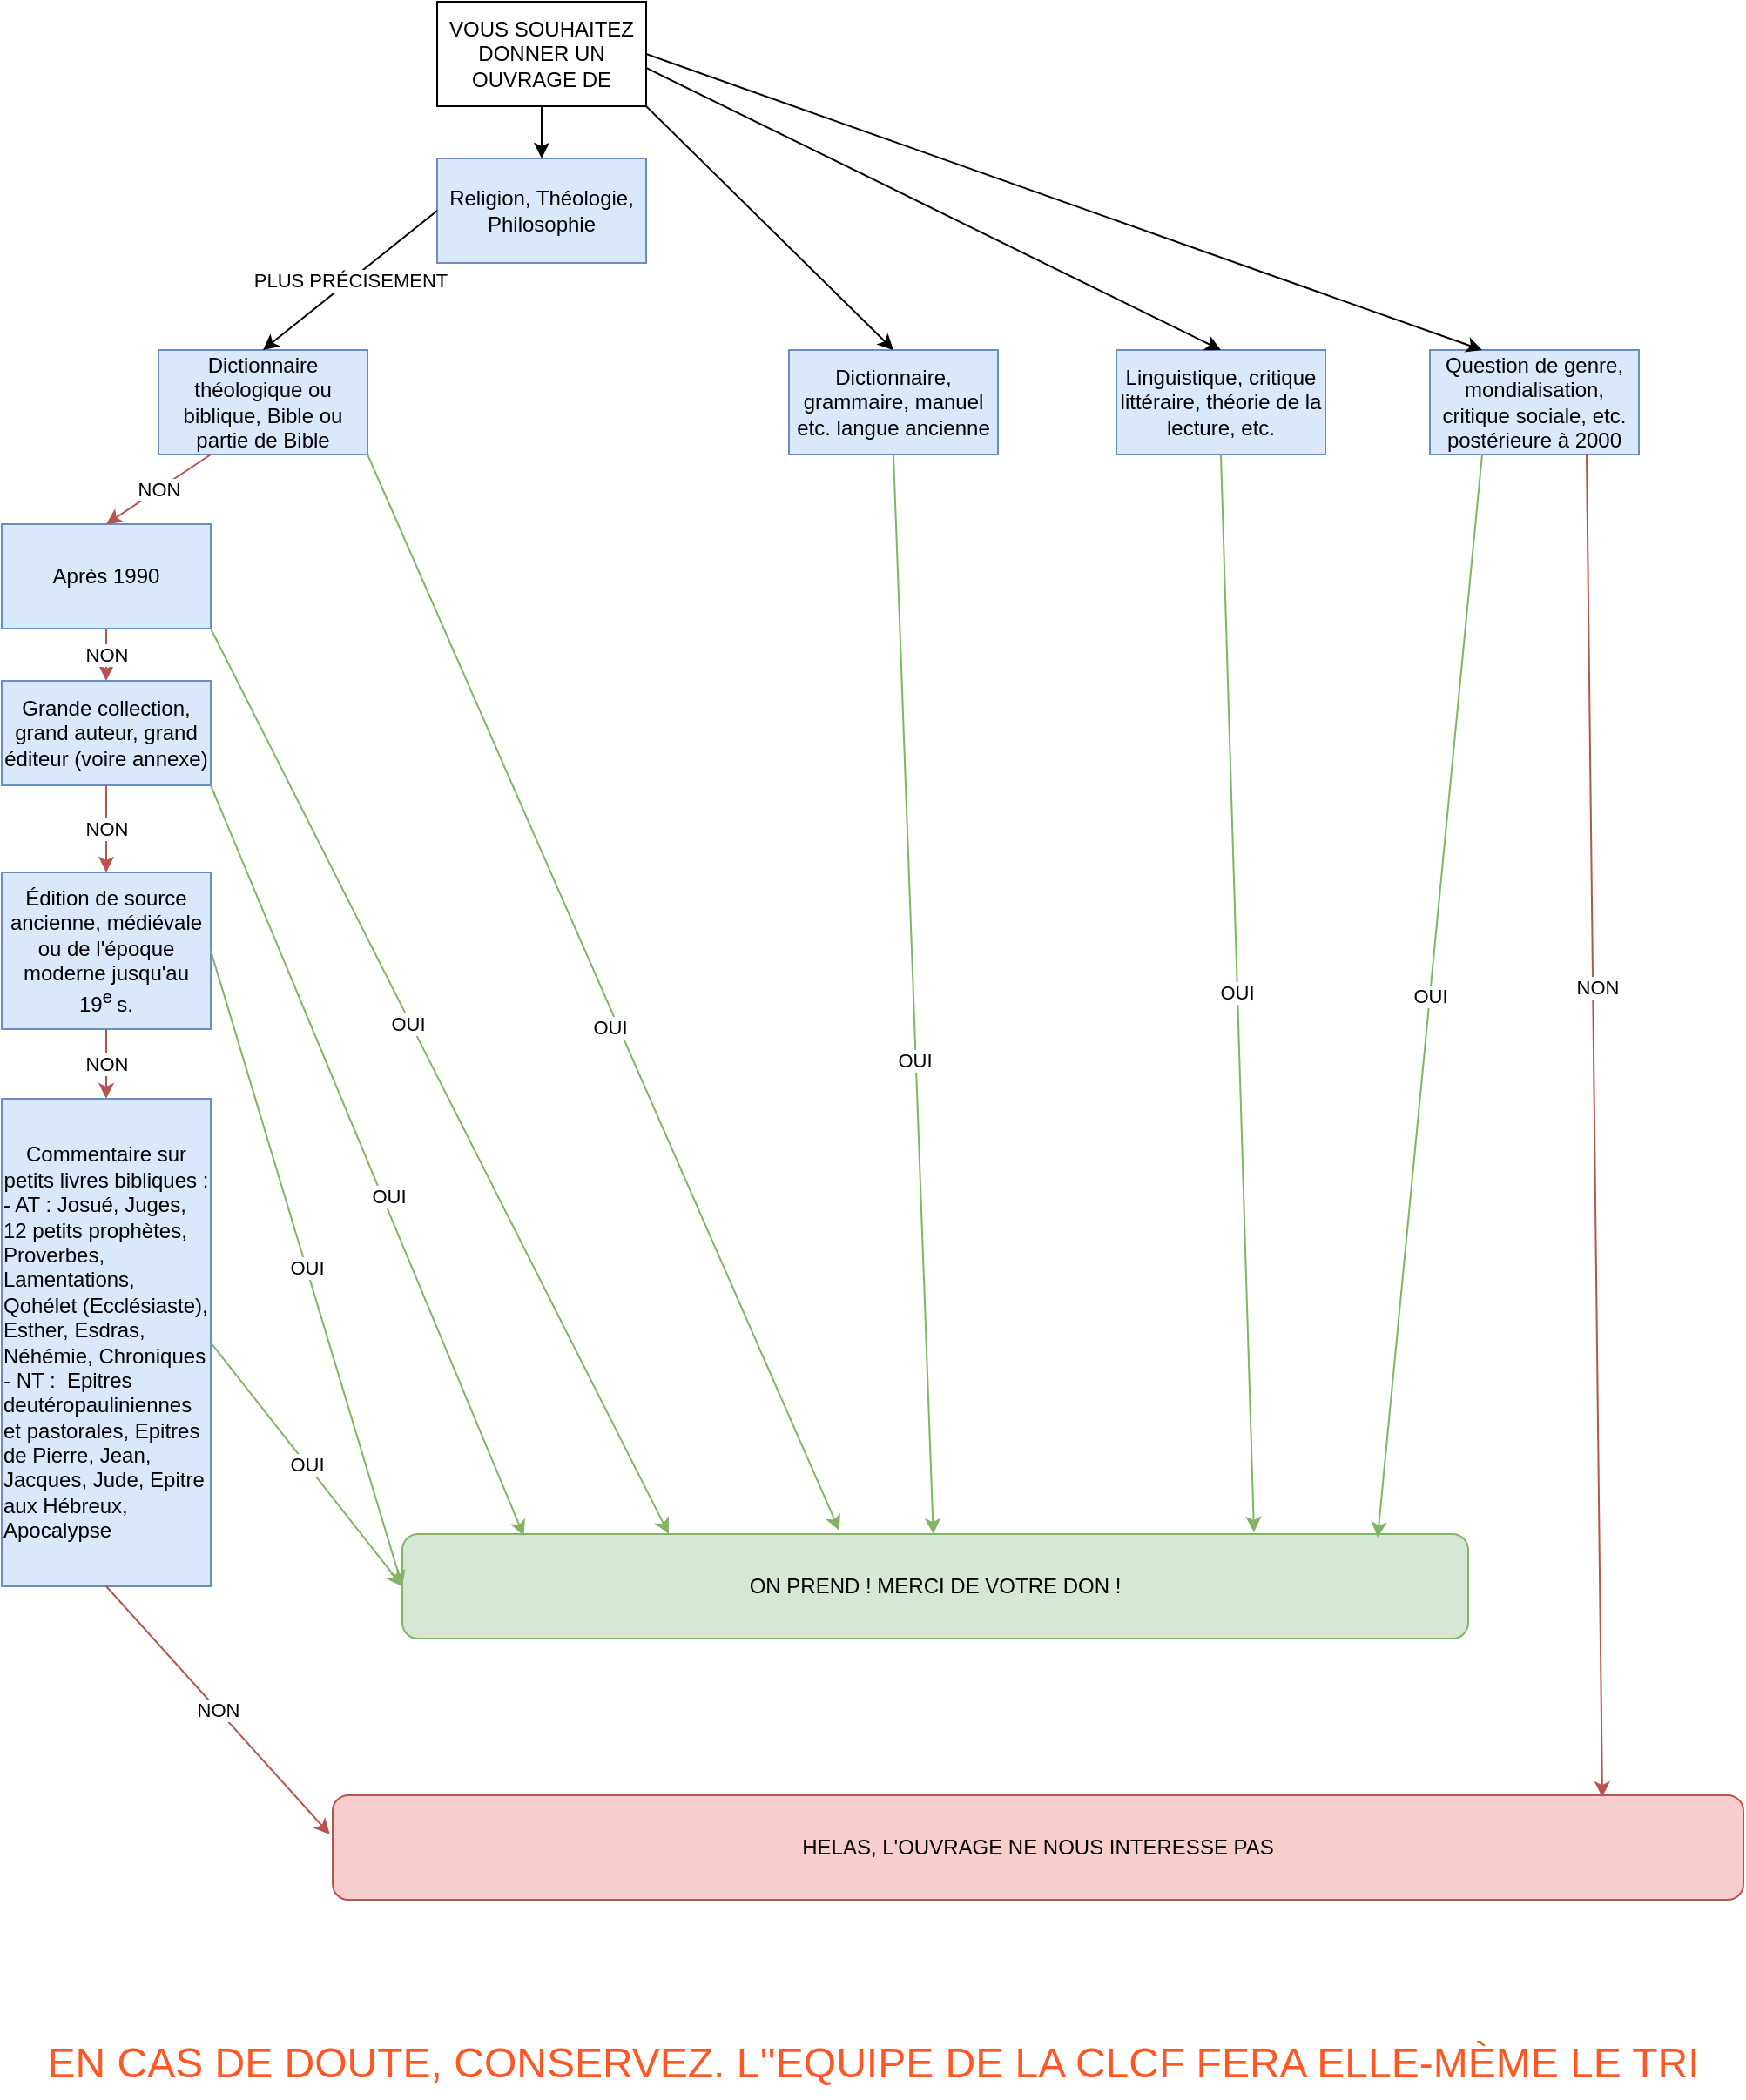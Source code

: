 <mxfile version="20.3.0" type="device"><diagram id="FwwWIhmxHDIb-p1l-208" name="Page-1"><mxGraphModel dx="1102" dy="1867" grid="1" gridSize="10" guides="1" tooltips="1" connect="1" arrows="1" fold="1" page="1" pageScale="1" pageWidth="827" pageHeight="1169" math="0" shadow="0"><root><mxCell id="0"/><mxCell id="1" parent="0"/><mxCell id="Mtx2pcMWSbYzW4zrzwhU-7" value="&lt;font color=&quot;#ff5724&quot; style=&quot;font-size: 24px;&quot;&gt;EN CAS DE DOUTE, CONSERVEZ. L''EQUIPE DE LA CLCF FERA ELLE-MÈME LE TRI&lt;/font&gt;" style="text;html=1;resizable=0;autosize=1;align=center;verticalAlign=middle;points=[];fillColor=none;strokeColor=none;rounded=0;" parent="1" vertex="1"><mxGeometry x="75" y="1004" width="970" height="40" as="geometry"/></mxCell><mxCell id="SZbIg7W43rer-kzh0786-1" value="" style="group" vertex="1" connectable="0" parent="1"><mxGeometry x="60" y="-160" width="1000" height="1090" as="geometry"/></mxCell><mxCell id="Hj8yWjVZ768CJaZtCKZp-1" value="Religion, Théologie, Philosophie" style="rounded=0;whiteSpace=wrap;html=1;fillColor=#dae8fc;strokeColor=#6c8ebf;" parent="SZbIg7W43rer-kzh0786-1" vertex="1"><mxGeometry x="250" y="90" width="120" height="60" as="geometry"/></mxCell><mxCell id="K8W7c9i2LGNq1Aknsya9-3" value="Dictionnaire, grammaire, manuel etc. langue ancienne" style="rounded=0;whiteSpace=wrap;html=1;fillColor=#dae8fc;strokeColor=#6c8ebf;" parent="SZbIg7W43rer-kzh0786-1" vertex="1"><mxGeometry x="452" y="200" width="120" height="60" as="geometry"/></mxCell><mxCell id="K8W7c9i2LGNq1Aknsya9-4" value="ON PREND ! MERCI DE VOTRE DON !" style="rounded=1;whiteSpace=wrap;html=1;fillColor=#d5e8d4;strokeColor=#82b366;" parent="SZbIg7W43rer-kzh0786-1" vertex="1"><mxGeometry x="230" y="880" width="612" height="60" as="geometry"/></mxCell><mxCell id="K8W7c9i2LGNq1Aknsya9-5" value="" style="endArrow=classic;html=1;rounded=0;exitX=0.5;exitY=1;exitDx=0;exitDy=0;fillColor=#d5e8d4;strokeColor=#82b366;" parent="SZbIg7W43rer-kzh0786-1" source="K8W7c9i2LGNq1Aknsya9-3" target="K8W7c9i2LGNq1Aknsya9-4" edge="1"><mxGeometry width="50" height="50" relative="1" as="geometry"><mxPoint x="330" y="440" as="sourcePoint"/><mxPoint x="380" y="390" as="targetPoint"/></mxGeometry></mxCell><mxCell id="K8W7c9i2LGNq1Aknsya9-6" value="OUI" style="edgeLabel;html=1;align=center;verticalAlign=middle;resizable=0;points=[];" parent="K8W7c9i2LGNq1Aknsya9-5" vertex="1" connectable="0"><mxGeometry x="0.122" y="-2" relative="1" as="geometry"><mxPoint x="1" as="offset"/></mxGeometry></mxCell><mxCell id="K8W7c9i2LGNq1Aknsya9-8" value="Dictionnaire théologique ou biblique, Bible ou partie de Bible" style="rounded=0;whiteSpace=wrap;html=1;fillColor=#dae8fc;strokeColor=#6c8ebf;" parent="SZbIg7W43rer-kzh0786-1" vertex="1"><mxGeometry x="90" y="200" width="120" height="60" as="geometry"/></mxCell><mxCell id="K8W7c9i2LGNq1Aknsya9-9" value="" style="endArrow=classic;html=1;rounded=0;entryX=0.41;entryY=-0.033;entryDx=0;entryDy=0;entryPerimeter=0;exitX=1;exitY=1;exitDx=0;exitDy=0;fillColor=#d5e8d4;strokeColor=#82b366;" parent="SZbIg7W43rer-kzh0786-1" source="K8W7c9i2LGNq1Aknsya9-8" target="K8W7c9i2LGNq1Aknsya9-4" edge="1"><mxGeometry width="50" height="50" relative="1" as="geometry"><mxPoint x="330" y="440" as="sourcePoint"/><mxPoint x="380" y="390" as="targetPoint"/></mxGeometry></mxCell><mxCell id="K8W7c9i2LGNq1Aknsya9-10" value="OUI" style="edgeLabel;html=1;align=center;verticalAlign=middle;resizable=0;points=[];" parent="K8W7c9i2LGNq1Aknsya9-9" vertex="1" connectable="0"><mxGeometry x="0.058" y="-5" relative="1" as="geometry"><mxPoint as="offset"/></mxGeometry></mxCell><mxCell id="K8W7c9i2LGNq1Aknsya9-21" style="edgeStyle=orthogonalEdgeStyle;rounded=0;orthogonalLoop=1;jettySize=auto;html=1;exitX=0.5;exitY=1;exitDx=0;exitDy=0;" parent="SZbIg7W43rer-kzh0786-1" source="K8W7c9i2LGNq1Aknsya9-11" edge="1"><mxGeometry relative="1" as="geometry"><mxPoint x="60" y="330" as="targetPoint"/></mxGeometry></mxCell><mxCell id="K8W7c9i2LGNq1Aknsya9-11" value="Après 1990" style="rounded=0;whiteSpace=wrap;html=1;fillColor=#dae8fc;strokeColor=#6c8ebf;" parent="SZbIg7W43rer-kzh0786-1" vertex="1"><mxGeometry y="300" width="120" height="60" as="geometry"/></mxCell><mxCell id="K8W7c9i2LGNq1Aknsya9-13" value="NON" style="endArrow=classic;html=1;rounded=0;entryX=0.5;entryY=0;entryDx=0;entryDy=0;exitX=0.25;exitY=1;exitDx=0;exitDy=0;fillColor=#f8cecc;strokeColor=#b85450;" parent="SZbIg7W43rer-kzh0786-1" source="K8W7c9i2LGNq1Aknsya9-8" target="K8W7c9i2LGNq1Aknsya9-11" edge="1"><mxGeometry width="50" height="50" relative="1" as="geometry"><mxPoint x="-40" y="330" as="sourcePoint"/><mxPoint x="10" y="280" as="targetPoint"/></mxGeometry></mxCell><mxCell id="K8W7c9i2LGNq1Aknsya9-14" value="" style="endArrow=classic;html=1;rounded=0;exitX=1;exitY=1;exitDx=0;exitDy=0;entryX=0.25;entryY=0;entryDx=0;entryDy=0;fillColor=#d5e8d4;strokeColor=#82b366;" parent="SZbIg7W43rer-kzh0786-1" source="K8W7c9i2LGNq1Aknsya9-11" target="K8W7c9i2LGNq1Aknsya9-4" edge="1"><mxGeometry width="50" height="50" relative="1" as="geometry"><mxPoint y="545" as="sourcePoint"/><mxPoint x="50" y="495" as="targetPoint"/></mxGeometry></mxCell><mxCell id="K8W7c9i2LGNq1Aknsya9-15" value="OUI" style="edgeLabel;html=1;align=center;verticalAlign=middle;resizable=0;points=[];" parent="K8W7c9i2LGNq1Aknsya9-14" vertex="1" connectable="0"><mxGeometry x="-0.134" y="-1" relative="1" as="geometry"><mxPoint y="1" as="offset"/></mxGeometry></mxCell><mxCell id="K8W7c9i2LGNq1Aknsya9-16" value="Grande collection, grand auteur, grand éditeur (voire annexe)" style="rounded=0;whiteSpace=wrap;html=1;fillColor=#dae8fc;strokeColor=#6c8ebf;" parent="SZbIg7W43rer-kzh0786-1" vertex="1"><mxGeometry y="390" width="120" height="60" as="geometry"/></mxCell><mxCell id="K8W7c9i2LGNq1Aknsya9-17" value="" style="endArrow=classic;html=1;rounded=0;entryX=0.114;entryY=0.017;entryDx=0;entryDy=0;entryPerimeter=0;exitX=1;exitY=1;exitDx=0;exitDy=0;fillColor=#d5e8d4;strokeColor=#82b366;" parent="SZbIg7W43rer-kzh0786-1" source="K8W7c9i2LGNq1Aknsya9-16" target="K8W7c9i2LGNq1Aknsya9-4" edge="1"><mxGeometry width="50" height="50" relative="1" as="geometry"><mxPoint x="330" y="440" as="sourcePoint"/><mxPoint x="380" y="390" as="targetPoint"/></mxGeometry></mxCell><mxCell id="K8W7c9i2LGNq1Aknsya9-18" value="OUI" style="edgeLabel;html=1;align=center;verticalAlign=middle;resizable=0;points=[];" parent="K8W7c9i2LGNq1Aknsya9-17" vertex="1" connectable="0"><mxGeometry x="0.1" y="3" relative="1" as="geometry"><mxPoint as="offset"/></mxGeometry></mxCell><mxCell id="K8W7c9i2LGNq1Aknsya9-19" value="NON" style="endArrow=classic;html=1;rounded=0;entryX=0.5;entryY=0;entryDx=0;entryDy=0;fillColor=#f8cecc;strokeColor=#b85450;" parent="SZbIg7W43rer-kzh0786-1" source="K8W7c9i2LGNq1Aknsya9-11" target="K8W7c9i2LGNq1Aknsya9-16" edge="1"><mxGeometry width="50" height="50" relative="1" as="geometry"><mxPoint x="330" y="440" as="sourcePoint"/><mxPoint x="380" y="390" as="targetPoint"/></mxGeometry></mxCell><mxCell id="K8W7c9i2LGNq1Aknsya9-22" value="Édition de source ancienne, médiévale ou de l'époque moderne jusqu'au 19&lt;sup&gt;e&amp;nbsp;&lt;/sup&gt;s. " style="rounded=0;whiteSpace=wrap;html=1;fillColor=#dae8fc;strokeColor=#6c8ebf;" parent="SZbIg7W43rer-kzh0786-1" vertex="1"><mxGeometry y="500" width="120" height="90" as="geometry"/></mxCell><mxCell id="K8W7c9i2LGNq1Aknsya9-23" value="NON" style="endArrow=classic;html=1;rounded=0;entryX=0.5;entryY=0;entryDx=0;entryDy=0;exitX=0.5;exitY=1;exitDx=0;exitDy=0;fillColor=#f8cecc;strokeColor=#b85450;" parent="SZbIg7W43rer-kzh0786-1" source="K8W7c9i2LGNq1Aknsya9-16" target="K8W7c9i2LGNq1Aknsya9-22" edge="1"><mxGeometry width="50" height="50" relative="1" as="geometry"><mxPoint x="330" y="480" as="sourcePoint"/><mxPoint x="380" y="430" as="targetPoint"/></mxGeometry></mxCell><mxCell id="K8W7c9i2LGNq1Aknsya9-24" value="OUI" style="endArrow=classic;html=1;rounded=0;entryX=0;entryY=0.5;entryDx=0;entryDy=0;exitX=1;exitY=0.5;exitDx=0;exitDy=0;fillColor=#d5e8d4;strokeColor=#82b366;" parent="SZbIg7W43rer-kzh0786-1" source="K8W7c9i2LGNq1Aknsya9-22" target="K8W7c9i2LGNq1Aknsya9-4" edge="1"><mxGeometry width="50" height="50" relative="1" as="geometry"><mxPoint x="330" y="480" as="sourcePoint"/><mxPoint x="380" y="430" as="targetPoint"/></mxGeometry></mxCell><mxCell id="K8W7c9i2LGNq1Aknsya9-25" value="HELAS, L'OUVRAGE NE NOUS INTERESSE PAS" style="rounded=1;whiteSpace=wrap;html=1;fillColor=#f8cecc;strokeColor=#b85450;" parent="SZbIg7W43rer-kzh0786-1" vertex="1"><mxGeometry x="190" y="1030" width="810" height="60" as="geometry"/></mxCell><mxCell id="K8W7c9i2LGNq1Aknsya9-26" value="NON" style="endArrow=classic;html=1;rounded=0;entryX=0.5;entryY=0;entryDx=0;entryDy=0;exitX=0.5;exitY=1;exitDx=0;exitDy=0;fillColor=#f8cecc;strokeColor=#b85450;" parent="SZbIg7W43rer-kzh0786-1" source="K8W7c9i2LGNq1Aknsya9-22" target="Mtx2pcMWSbYzW4zrzwhU-1" edge="1"><mxGeometry width="50" height="50" relative="1" as="geometry"><mxPoint x="340" y="620" as="sourcePoint"/><mxPoint x="390" y="570" as="targetPoint"/></mxGeometry></mxCell><mxCell id="K8W7c9i2LGNq1Aknsya9-27" value="Linguistique, critique littéraire, théorie de la lecture, etc." style="rounded=0;whiteSpace=wrap;html=1;fillColor=#dae8fc;strokeColor=#6c8ebf;" parent="SZbIg7W43rer-kzh0786-1" vertex="1"><mxGeometry x="640" y="200" width="120" height="60" as="geometry"/></mxCell><mxCell id="K8W7c9i2LGNq1Aknsya9-30" value="OUI" style="endArrow=classic;html=1;rounded=0;entryX=0.799;entryY=-0.017;entryDx=0;entryDy=0;entryPerimeter=0;exitX=0.5;exitY=1;exitDx=0;exitDy=0;fillColor=#d5e8d4;strokeColor=#82b366;" parent="SZbIg7W43rer-kzh0786-1" source="K8W7c9i2LGNq1Aknsya9-27" target="K8W7c9i2LGNq1Aknsya9-4" edge="1"><mxGeometry width="50" height="50" relative="1" as="geometry"><mxPoint x="480" y="450" as="sourcePoint"/><mxPoint x="530" y="400" as="targetPoint"/></mxGeometry></mxCell><mxCell id="K8W7c9i2LGNq1Aknsya9-31" value="Question de genre, mondialisation, critique sociale, etc. postérieure à 2000" style="rounded=0;whiteSpace=wrap;html=1;fillColor=#dae8fc;strokeColor=#6c8ebf;" parent="SZbIg7W43rer-kzh0786-1" vertex="1"><mxGeometry x="820" y="200" width="120" height="60" as="geometry"/></mxCell><mxCell id="K8W7c9i2LGNq1Aknsya9-33" value="OUI" style="endArrow=classic;html=1;rounded=0;exitX=0.25;exitY=1;exitDx=0;exitDy=0;entryX=0.915;entryY=0.033;entryDx=0;entryDy=0;entryPerimeter=0;fillColor=#d5e8d4;strokeColor=#82b366;" parent="SZbIg7W43rer-kzh0786-1" source="K8W7c9i2LGNq1Aknsya9-31" target="K8W7c9i2LGNq1Aknsya9-4" edge="1"><mxGeometry width="50" height="50" relative="1" as="geometry"><mxPoint x="480" y="420" as="sourcePoint"/><mxPoint x="530" y="370" as="targetPoint"/></mxGeometry></mxCell><mxCell id="K8W7c9i2LGNq1Aknsya9-34" value="" style="endArrow=classic;html=1;rounded=0;entryX=0.9;entryY=0.017;entryDx=0;entryDy=0;entryPerimeter=0;exitX=0.75;exitY=1;exitDx=0;exitDy=0;fillColor=#f8cecc;strokeColor=#b85450;" parent="SZbIg7W43rer-kzh0786-1" source="K8W7c9i2LGNq1Aknsya9-31" target="K8W7c9i2LGNq1Aknsya9-25" edge="1"><mxGeometry width="50" height="50" relative="1" as="geometry"><mxPoint x="480" y="510" as="sourcePoint"/><mxPoint x="530" y="460" as="targetPoint"/></mxGeometry></mxCell><mxCell id="K8W7c9i2LGNq1Aknsya9-35" value="NON" style="edgeLabel;html=1;align=center;verticalAlign=middle;resizable=0;points=[];" parent="K8W7c9i2LGNq1Aknsya9-34" vertex="1" connectable="0"><mxGeometry x="-0.206" y="2" relative="1" as="geometry"><mxPoint as="offset"/></mxGeometry></mxCell><mxCell id="K8W7c9i2LGNq1Aknsya9-36" value="VOUS SOUHAITEZ DONNER UN OUVRAGE DE" style="rounded=0;whiteSpace=wrap;html=1;" parent="SZbIg7W43rer-kzh0786-1" vertex="1"><mxGeometry x="250" width="120" height="60" as="geometry"/></mxCell><mxCell id="K8W7c9i2LGNq1Aknsya9-37" value="" style="endArrow=classic;html=1;rounded=0;entryX=0.5;entryY=0;entryDx=0;entryDy=0;exitX=0.5;exitY=1;exitDx=0;exitDy=0;" parent="SZbIg7W43rer-kzh0786-1" source="K8W7c9i2LGNq1Aknsya9-36" target="Hj8yWjVZ768CJaZtCKZp-1" edge="1"><mxGeometry width="50" height="50" relative="1" as="geometry"><mxPoint x="480" y="270" as="sourcePoint"/><mxPoint x="530" y="220" as="targetPoint"/></mxGeometry></mxCell><mxCell id="K8W7c9i2LGNq1Aknsya9-40" value="PLUS PRÉCISEMENT" style="endArrow=classic;html=1;rounded=0;exitX=0;exitY=0.5;exitDx=0;exitDy=0;entryX=0.5;entryY=0;entryDx=0;entryDy=0;" parent="SZbIg7W43rer-kzh0786-1" source="Hj8yWjVZ768CJaZtCKZp-1" target="K8W7c9i2LGNq1Aknsya9-8" edge="1"><mxGeometry width="50" height="50" relative="1" as="geometry"><mxPoint x="480" y="330" as="sourcePoint"/><mxPoint x="190" y="170" as="targetPoint"/></mxGeometry></mxCell><mxCell id="K8W7c9i2LGNq1Aknsya9-41" value="" style="endArrow=classic;html=1;rounded=0;entryX=0.5;entryY=0;entryDx=0;entryDy=0;exitX=1;exitY=1;exitDx=0;exitDy=0;" parent="SZbIg7W43rer-kzh0786-1" source="K8W7c9i2LGNq1Aknsya9-36" target="K8W7c9i2LGNq1Aknsya9-3" edge="1"><mxGeometry width="50" height="50" relative="1" as="geometry"><mxPoint x="480" y="260" as="sourcePoint"/><mxPoint x="530" y="210" as="targetPoint"/></mxGeometry></mxCell><mxCell id="K8W7c9i2LGNq1Aknsya9-42" value="" style="endArrow=classic;html=1;rounded=0;entryX=0.5;entryY=0;entryDx=0;entryDy=0;exitX=1;exitY=0.633;exitDx=0;exitDy=0;exitPerimeter=0;" parent="SZbIg7W43rer-kzh0786-1" source="K8W7c9i2LGNq1Aknsya9-36" target="K8W7c9i2LGNq1Aknsya9-27" edge="1"><mxGeometry width="50" height="50" relative="1" as="geometry"><mxPoint x="490" y="260" as="sourcePoint"/><mxPoint x="540" y="210" as="targetPoint"/></mxGeometry></mxCell><mxCell id="K8W7c9i2LGNq1Aknsya9-45" value="" style="endArrow=classic;html=1;rounded=0;entryX=0.25;entryY=0;entryDx=0;entryDy=0;exitX=1;exitY=0.5;exitDx=0;exitDy=0;" parent="SZbIg7W43rer-kzh0786-1" source="K8W7c9i2LGNq1Aknsya9-36" target="K8W7c9i2LGNq1Aknsya9-31" edge="1"><mxGeometry width="50" height="50" relative="1" as="geometry"><mxPoint x="490" y="260" as="sourcePoint"/><mxPoint x="540" y="210" as="targetPoint"/></mxGeometry></mxCell><mxCell id="Mtx2pcMWSbYzW4zrzwhU-1" value="Commentaire sur petits livres bibliques :&lt;br&gt;&lt;div style=&quot;text-align: left;&quot;&gt;&lt;span style=&quot;background-color: initial;&quot;&gt;- AT : Josué, Juges, 12 petits prophètes, Proverbes, Lamentations, Qohélet (Ecclésiaste), Esther, Esdras, Néhémie, Chroniques&lt;/span&gt;&lt;/div&gt;&lt;div style=&quot;text-align: left;&quot;&gt;&lt;span style=&quot;background-color: initial;&quot;&gt;- NT :&amp;nbsp; Epitres deutéropauliniennes et pastorales, Epitres de Pierre, Jean, Jacques, Jude, Epitre aux Hébreux, Apocalypse&amp;nbsp;&lt;/span&gt;&lt;/div&gt;" style="rounded=0;whiteSpace=wrap;html=1;fillColor=#dae8fc;strokeColor=#6c8ebf;" parent="SZbIg7W43rer-kzh0786-1" vertex="1"><mxGeometry y="630" width="120" height="280" as="geometry"/></mxCell><mxCell id="Mtx2pcMWSbYzW4zrzwhU-3" value="OUI" style="endArrow=classic;html=1;rounded=0;entryX=0;entryY=0.5;entryDx=0;entryDy=0;exitX=1;exitY=0.5;exitDx=0;exitDy=0;fillColor=#d5e8d4;strokeColor=#82b366;" parent="SZbIg7W43rer-kzh0786-1" source="Mtx2pcMWSbYzW4zrzwhU-1" target="K8W7c9i2LGNq1Aknsya9-4" edge="1"><mxGeometry width="50" height="50" relative="1" as="geometry"><mxPoint x="480" y="440" as="sourcePoint"/><mxPoint x="530" y="390" as="targetPoint"/></mxGeometry></mxCell><mxCell id="Mtx2pcMWSbYzW4zrzwhU-5" value="NON" style="endArrow=classic;html=1;rounded=0;entryX=-0.002;entryY=0.375;entryDx=0;entryDy=0;entryPerimeter=0;exitX=0.5;exitY=1;exitDx=0;exitDy=0;fillColor=#f8cecc;strokeColor=#b85450;" parent="SZbIg7W43rer-kzh0786-1" source="Mtx2pcMWSbYzW4zrzwhU-1" target="K8W7c9i2LGNq1Aknsya9-25" edge="1"><mxGeometry width="50" height="50" relative="1" as="geometry"><mxPoint x="480" y="440" as="sourcePoint"/><mxPoint x="530" y="390" as="targetPoint"/></mxGeometry></mxCell></root></mxGraphModel></diagram></mxfile>